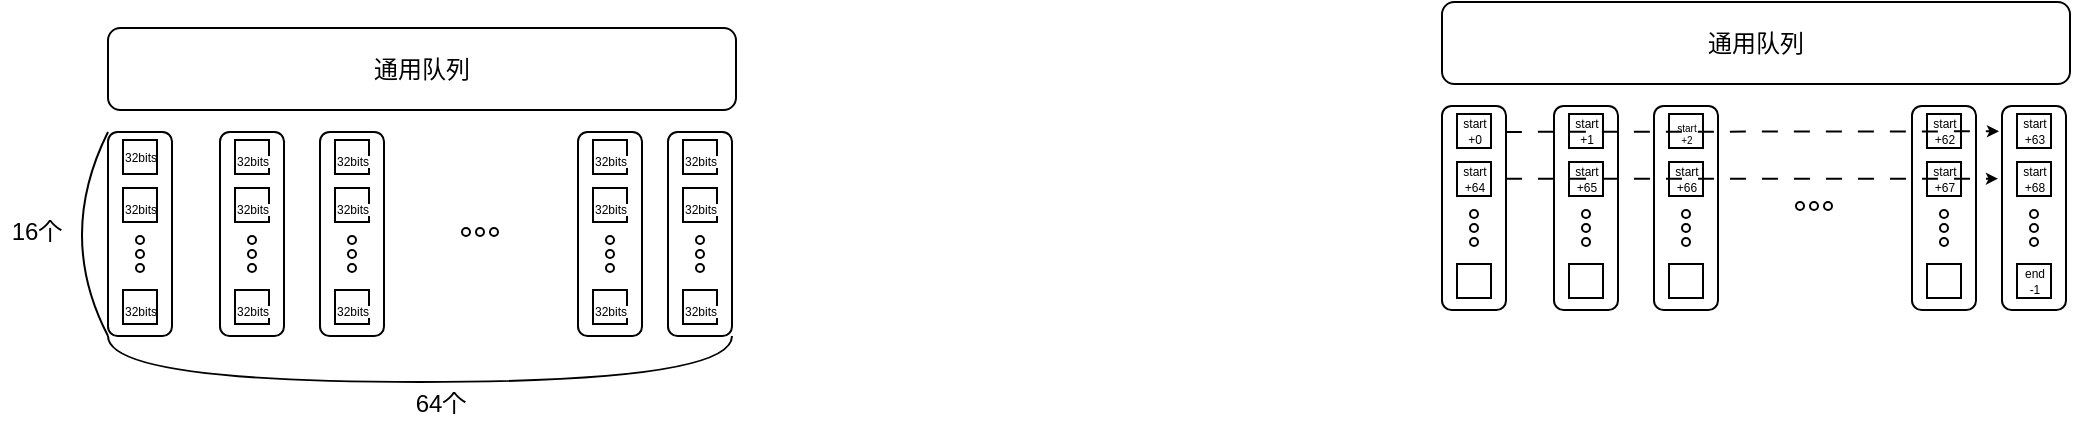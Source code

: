 <mxfile version="24.7.7">
  <diagram name="第 1 页" id="t_a9YG21L4MeaAABVRxK">
    <mxGraphModel dx="470" dy="250" grid="0" gridSize="10" guides="1" tooltips="1" connect="1" arrows="1" fold="1" page="0" pageScale="1" pageWidth="827" pageHeight="1169" math="0" shadow="0">
      <root>
        <mxCell id="0" />
        <mxCell id="1" parent="0" />
        <mxCell id="oqe3vawdaUg09Sf6dShr-1" value="通用队列" style="rounded=1;whiteSpace=wrap;html=1;" parent="1" vertex="1">
          <mxGeometry x="125" y="170" width="314" height="41" as="geometry" />
        </mxCell>
        <mxCell id="oqe3vawdaUg09Sf6dShr-2" value="" style="rounded=1;whiteSpace=wrap;html=1;" parent="1" vertex="1">
          <mxGeometry x="125" y="222" width="32" height="102" as="geometry" />
        </mxCell>
        <mxCell id="oqe3vawdaUg09Sf6dShr-4" value="32bits" style="rounded=0;whiteSpace=wrap;html=1;fontSize=6;" parent="1" vertex="1">
          <mxGeometry x="132.5" y="226" width="17" height="17" as="geometry" />
        </mxCell>
        <mxCell id="oqe3vawdaUg09Sf6dShr-6" value="&lt;span style=&quot;font-size: 6px;&quot;&gt;32bits&lt;/span&gt;" style="rounded=0;whiteSpace=wrap;html=1;" parent="1" vertex="1">
          <mxGeometry x="132.5" y="250" width="17" height="17" as="geometry" />
        </mxCell>
        <mxCell id="oqe3vawdaUg09Sf6dShr-8" value="&lt;span style=&quot;font-size: 6px;&quot;&gt;32bits&lt;/span&gt;" style="rounded=0;whiteSpace=wrap;html=1;" parent="1" vertex="1">
          <mxGeometry x="132.5" y="301" width="17" height="17" as="geometry" />
        </mxCell>
        <mxCell id="oqe3vawdaUg09Sf6dShr-20" value="" style="ellipse;whiteSpace=wrap;html=1;aspect=fixed;" parent="1" vertex="1">
          <mxGeometry x="139" y="274" width="4" height="4" as="geometry" />
        </mxCell>
        <mxCell id="oqe3vawdaUg09Sf6dShr-21" value="" style="ellipse;whiteSpace=wrap;html=1;aspect=fixed;" parent="1" vertex="1">
          <mxGeometry x="139" y="281" width="4" height="4" as="geometry" />
        </mxCell>
        <mxCell id="oqe3vawdaUg09Sf6dShr-25" value="" style="ellipse;whiteSpace=wrap;html=1;aspect=fixed;" parent="1" vertex="1">
          <mxGeometry x="139" y="288" width="4" height="4" as="geometry" />
        </mxCell>
        <mxCell id="oqe3vawdaUg09Sf6dShr-26" value="" style="ellipse;whiteSpace=wrap;html=1;aspect=fixed;" parent="1" vertex="1">
          <mxGeometry x="302" y="270" width="4" height="4" as="geometry" />
        </mxCell>
        <mxCell id="oqe3vawdaUg09Sf6dShr-27" value="" style="ellipse;whiteSpace=wrap;html=1;aspect=fixed;" parent="1" vertex="1">
          <mxGeometry x="309" y="270" width="4" height="4" as="geometry" />
        </mxCell>
        <mxCell id="oqe3vawdaUg09Sf6dShr-28" value="" style="ellipse;whiteSpace=wrap;html=1;aspect=fixed;" parent="1" vertex="1">
          <mxGeometry x="316" y="270" width="4" height="4" as="geometry" />
        </mxCell>
        <mxCell id="oqe3vawdaUg09Sf6dShr-32" value="" style="rounded=1;whiteSpace=wrap;html=1;" parent="1" vertex="1">
          <mxGeometry x="181" y="222" width="32" height="102" as="geometry" />
        </mxCell>
        <mxCell id="oqe3vawdaUg09Sf6dShr-33" value="&lt;meta charset=&quot;utf-8&quot;&gt;&lt;span style=&quot;color: rgb(0, 0, 0); font-family: Helvetica; font-size: 6px; font-style: normal; font-variant-ligatures: normal; font-variant-caps: normal; font-weight: 400; letter-spacing: normal; orphans: 2; text-align: center; text-indent: 0px; text-transform: none; widows: 2; word-spacing: 0px; -webkit-text-stroke-width: 0px; white-space: normal; background-color: rgb(255, 255, 255); text-decoration-thickness: initial; text-decoration-style: initial; text-decoration-color: initial; display: inline !important; float: none;&quot;&gt;32bits&lt;/span&gt;" style="rounded=0;whiteSpace=wrap;html=1;" parent="1" vertex="1">
          <mxGeometry x="188.5" y="226" width="17" height="17" as="geometry" />
        </mxCell>
        <mxCell id="oqe3vawdaUg09Sf6dShr-34" value="&lt;meta charset=&quot;utf-8&quot;&gt;&lt;span style=&quot;color: rgb(0, 0, 0); font-family: Helvetica; font-size: 6px; font-style: normal; font-variant-ligatures: normal; font-variant-caps: normal; font-weight: 400; letter-spacing: normal; orphans: 2; text-align: center; text-indent: 0px; text-transform: none; widows: 2; word-spacing: 0px; -webkit-text-stroke-width: 0px; white-space: normal; background-color: rgb(255, 255, 255); text-decoration-thickness: initial; text-decoration-style: initial; text-decoration-color: initial; display: inline !important; float: none;&quot;&gt;32bits&lt;/span&gt;" style="rounded=0;whiteSpace=wrap;html=1;" parent="1" vertex="1">
          <mxGeometry x="188.5" y="250" width="17" height="17" as="geometry" />
        </mxCell>
        <mxCell id="oqe3vawdaUg09Sf6dShr-35" value="&lt;meta charset=&quot;utf-8&quot;&gt;&lt;span style=&quot;color: rgb(0, 0, 0); font-family: Helvetica; font-size: 6px; font-style: normal; font-variant-ligatures: normal; font-variant-caps: normal; font-weight: 400; letter-spacing: normal; orphans: 2; text-align: center; text-indent: 0px; text-transform: none; widows: 2; word-spacing: 0px; -webkit-text-stroke-width: 0px; white-space: normal; background-color: rgb(255, 255, 255); text-decoration-thickness: initial; text-decoration-style: initial; text-decoration-color: initial; display: inline !important; float: none;&quot;&gt;32bits&lt;/span&gt;" style="rounded=0;whiteSpace=wrap;html=1;" parent="1" vertex="1">
          <mxGeometry x="188.5" y="301" width="17" height="17" as="geometry" />
        </mxCell>
        <mxCell id="oqe3vawdaUg09Sf6dShr-36" value="" style="ellipse;whiteSpace=wrap;html=1;aspect=fixed;" parent="1" vertex="1">
          <mxGeometry x="195" y="274" width="4" height="4" as="geometry" />
        </mxCell>
        <mxCell id="oqe3vawdaUg09Sf6dShr-37" value="" style="ellipse;whiteSpace=wrap;html=1;aspect=fixed;" parent="1" vertex="1">
          <mxGeometry x="195" y="281" width="4" height="4" as="geometry" />
        </mxCell>
        <mxCell id="oqe3vawdaUg09Sf6dShr-38" value="" style="ellipse;whiteSpace=wrap;html=1;aspect=fixed;" parent="1" vertex="1">
          <mxGeometry x="195" y="288" width="4" height="4" as="geometry" />
        </mxCell>
        <mxCell id="oqe3vawdaUg09Sf6dShr-39" value="" style="rounded=1;whiteSpace=wrap;html=1;" parent="1" vertex="1">
          <mxGeometry x="231" y="222" width="32" height="102" as="geometry" />
        </mxCell>
        <mxCell id="oqe3vawdaUg09Sf6dShr-40" value="&lt;meta charset=&quot;utf-8&quot;&gt;&lt;span style=&quot;color: rgb(0, 0, 0); font-family: Helvetica; font-size: 6px; font-style: normal; font-variant-ligatures: normal; font-variant-caps: normal; font-weight: 400; letter-spacing: normal; orphans: 2; text-align: center; text-indent: 0px; text-transform: none; widows: 2; word-spacing: 0px; -webkit-text-stroke-width: 0px; white-space: normal; background-color: rgb(255, 255, 255); text-decoration-thickness: initial; text-decoration-style: initial; text-decoration-color: initial; display: inline !important; float: none;&quot;&gt;32bits&lt;/span&gt;" style="rounded=0;whiteSpace=wrap;html=1;" parent="1" vertex="1">
          <mxGeometry x="238.5" y="226" width="17" height="17" as="geometry" />
        </mxCell>
        <mxCell id="oqe3vawdaUg09Sf6dShr-41" value="&lt;meta charset=&quot;utf-8&quot;&gt;&lt;span style=&quot;color: rgb(0, 0, 0); font-family: Helvetica; font-size: 6px; font-style: normal; font-variant-ligatures: normal; font-variant-caps: normal; font-weight: 400; letter-spacing: normal; orphans: 2; text-align: center; text-indent: 0px; text-transform: none; widows: 2; word-spacing: 0px; -webkit-text-stroke-width: 0px; white-space: normal; background-color: rgb(255, 255, 255); text-decoration-thickness: initial; text-decoration-style: initial; text-decoration-color: initial; display: inline !important; float: none;&quot;&gt;32bits&lt;/span&gt;" style="rounded=0;whiteSpace=wrap;html=1;" parent="1" vertex="1">
          <mxGeometry x="238.5" y="250" width="17" height="17" as="geometry" />
        </mxCell>
        <mxCell id="oqe3vawdaUg09Sf6dShr-42" value="&lt;meta charset=&quot;utf-8&quot;&gt;&lt;span style=&quot;color: rgb(0, 0, 0); font-family: Helvetica; font-size: 6px; font-style: normal; font-variant-ligatures: normal; font-variant-caps: normal; font-weight: 400; letter-spacing: normal; orphans: 2; text-align: center; text-indent: 0px; text-transform: none; widows: 2; word-spacing: 0px; -webkit-text-stroke-width: 0px; white-space: normal; background-color: rgb(255, 255, 255); text-decoration-thickness: initial; text-decoration-style: initial; text-decoration-color: initial; display: inline !important; float: none;&quot;&gt;32bits&lt;/span&gt;" style="rounded=0;whiteSpace=wrap;html=1;" parent="1" vertex="1">
          <mxGeometry x="238.5" y="301" width="17" height="17" as="geometry" />
        </mxCell>
        <mxCell id="oqe3vawdaUg09Sf6dShr-43" value="" style="ellipse;whiteSpace=wrap;html=1;aspect=fixed;" parent="1" vertex="1">
          <mxGeometry x="245" y="274" width="4" height="4" as="geometry" />
        </mxCell>
        <mxCell id="oqe3vawdaUg09Sf6dShr-44" value="" style="ellipse;whiteSpace=wrap;html=1;aspect=fixed;" parent="1" vertex="1">
          <mxGeometry x="245" y="281" width="4" height="4" as="geometry" />
        </mxCell>
        <mxCell id="oqe3vawdaUg09Sf6dShr-45" value="" style="ellipse;whiteSpace=wrap;html=1;aspect=fixed;" parent="1" vertex="1">
          <mxGeometry x="245" y="288" width="4" height="4" as="geometry" />
        </mxCell>
        <mxCell id="oqe3vawdaUg09Sf6dShr-46" value="" style="rounded=1;whiteSpace=wrap;html=1;" parent="1" vertex="1">
          <mxGeometry x="405" y="222" width="32" height="102" as="geometry" />
        </mxCell>
        <mxCell id="oqe3vawdaUg09Sf6dShr-47" value="&lt;meta charset=&quot;utf-8&quot;&gt;&lt;span style=&quot;color: rgb(0, 0, 0); font-family: Helvetica; font-size: 6px; font-style: normal; font-variant-ligatures: normal; font-variant-caps: normal; font-weight: 400; letter-spacing: normal; orphans: 2; text-align: center; text-indent: 0px; text-transform: none; widows: 2; word-spacing: 0px; -webkit-text-stroke-width: 0px; white-space: normal; background-color: rgb(255, 255, 255); text-decoration-thickness: initial; text-decoration-style: initial; text-decoration-color: initial; display: inline !important; float: none;&quot;&gt;32bits&lt;/span&gt;" style="rounded=0;whiteSpace=wrap;html=1;" parent="1" vertex="1">
          <mxGeometry x="412.5" y="226" width="17" height="17" as="geometry" />
        </mxCell>
        <mxCell id="oqe3vawdaUg09Sf6dShr-48" value="&lt;meta charset=&quot;utf-8&quot;&gt;&lt;span style=&quot;color: rgb(0, 0, 0); font-family: Helvetica; font-size: 6px; font-style: normal; font-variant-ligatures: normal; font-variant-caps: normal; font-weight: 400; letter-spacing: normal; orphans: 2; text-align: center; text-indent: 0px; text-transform: none; widows: 2; word-spacing: 0px; -webkit-text-stroke-width: 0px; white-space: normal; background-color: rgb(255, 255, 255); text-decoration-thickness: initial; text-decoration-style: initial; text-decoration-color: initial; display: inline !important; float: none;&quot;&gt;32bits&lt;/span&gt;" style="rounded=0;whiteSpace=wrap;html=1;" parent="1" vertex="1">
          <mxGeometry x="412.5" y="250" width="17" height="17" as="geometry" />
        </mxCell>
        <mxCell id="oqe3vawdaUg09Sf6dShr-49" value="&lt;meta charset=&quot;utf-8&quot;&gt;&lt;span style=&quot;color: rgb(0, 0, 0); font-family: Helvetica; font-size: 6px; font-style: normal; font-variant-ligatures: normal; font-variant-caps: normal; font-weight: 400; letter-spacing: normal; orphans: 2; text-align: center; text-indent: 0px; text-transform: none; widows: 2; word-spacing: 0px; -webkit-text-stroke-width: 0px; white-space: normal; background-color: rgb(255, 255, 255); text-decoration-thickness: initial; text-decoration-style: initial; text-decoration-color: initial; display: inline !important; float: none;&quot;&gt;32bits&lt;/span&gt;" style="rounded=0;whiteSpace=wrap;html=1;" parent="1" vertex="1">
          <mxGeometry x="412.5" y="301" width="17" height="17" as="geometry" />
        </mxCell>
        <mxCell id="oqe3vawdaUg09Sf6dShr-50" value="" style="ellipse;whiteSpace=wrap;html=1;aspect=fixed;" parent="1" vertex="1">
          <mxGeometry x="419" y="274" width="4" height="4" as="geometry" />
        </mxCell>
        <mxCell id="oqe3vawdaUg09Sf6dShr-51" value="" style="ellipse;whiteSpace=wrap;html=1;aspect=fixed;" parent="1" vertex="1">
          <mxGeometry x="419" y="281" width="4" height="4" as="geometry" />
        </mxCell>
        <mxCell id="oqe3vawdaUg09Sf6dShr-52" value="" style="ellipse;whiteSpace=wrap;html=1;aspect=fixed;" parent="1" vertex="1">
          <mxGeometry x="419" y="288" width="4" height="4" as="geometry" />
        </mxCell>
        <mxCell id="oqe3vawdaUg09Sf6dShr-53" value="" style="rounded=1;whiteSpace=wrap;html=1;" parent="1" vertex="1">
          <mxGeometry x="360" y="222" width="32" height="102" as="geometry" />
        </mxCell>
        <mxCell id="oqe3vawdaUg09Sf6dShr-54" value="&lt;meta charset=&quot;utf-8&quot;&gt;&lt;span style=&quot;color: rgb(0, 0, 0); font-family: Helvetica; font-size: 6px; font-style: normal; font-variant-ligatures: normal; font-variant-caps: normal; font-weight: 400; letter-spacing: normal; orphans: 2; text-align: center; text-indent: 0px; text-transform: none; widows: 2; word-spacing: 0px; -webkit-text-stroke-width: 0px; white-space: normal; background-color: rgb(255, 255, 255); text-decoration-thickness: initial; text-decoration-style: initial; text-decoration-color: initial; display: inline !important; float: none;&quot;&gt;32bits&lt;/span&gt;" style="rounded=0;whiteSpace=wrap;html=1;" parent="1" vertex="1">
          <mxGeometry x="367.5" y="226" width="17" height="17" as="geometry" />
        </mxCell>
        <mxCell id="oqe3vawdaUg09Sf6dShr-55" value="&lt;meta charset=&quot;utf-8&quot;&gt;&lt;span style=&quot;color: rgb(0, 0, 0); font-family: Helvetica; font-size: 6px; font-style: normal; font-variant-ligatures: normal; font-variant-caps: normal; font-weight: 400; letter-spacing: normal; orphans: 2; text-align: center; text-indent: 0px; text-transform: none; widows: 2; word-spacing: 0px; -webkit-text-stroke-width: 0px; white-space: normal; background-color: rgb(255, 255, 255); text-decoration-thickness: initial; text-decoration-style: initial; text-decoration-color: initial; display: inline !important; float: none;&quot;&gt;32bits&lt;/span&gt;" style="rounded=0;whiteSpace=wrap;html=1;" parent="1" vertex="1">
          <mxGeometry x="367.5" y="250" width="17" height="17" as="geometry" />
        </mxCell>
        <mxCell id="oqe3vawdaUg09Sf6dShr-56" value="&lt;meta charset=&quot;utf-8&quot;&gt;&lt;span style=&quot;color: rgb(0, 0, 0); font-family: Helvetica; font-size: 6px; font-style: normal; font-variant-ligatures: normal; font-variant-caps: normal; font-weight: 400; letter-spacing: normal; orphans: 2; text-align: center; text-indent: 0px; text-transform: none; widows: 2; word-spacing: 0px; -webkit-text-stroke-width: 0px; white-space: normal; background-color: rgb(255, 255, 255); text-decoration-thickness: initial; text-decoration-style: initial; text-decoration-color: initial; display: inline !important; float: none;&quot;&gt;32bits&lt;/span&gt;" style="rounded=0;whiteSpace=wrap;html=1;" parent="1" vertex="1">
          <mxGeometry x="367.5" y="301" width="17" height="17" as="geometry" />
        </mxCell>
        <mxCell id="oqe3vawdaUg09Sf6dShr-57" value="" style="ellipse;whiteSpace=wrap;html=1;aspect=fixed;" parent="1" vertex="1">
          <mxGeometry x="374" y="274" width="4" height="4" as="geometry" />
        </mxCell>
        <mxCell id="oqe3vawdaUg09Sf6dShr-58" value="" style="ellipse;whiteSpace=wrap;html=1;aspect=fixed;" parent="1" vertex="1">
          <mxGeometry x="374" y="281" width="4" height="4" as="geometry" />
        </mxCell>
        <mxCell id="oqe3vawdaUg09Sf6dShr-59" value="" style="ellipse;whiteSpace=wrap;html=1;aspect=fixed;" parent="1" vertex="1">
          <mxGeometry x="374" y="288" width="4" height="4" as="geometry" />
        </mxCell>
        <mxCell id="oqe3vawdaUg09Sf6dShr-62" value="" style="endArrow=none;html=1;rounded=0;entryX=0;entryY=0;entryDx=0;entryDy=0;exitX=0;exitY=1;exitDx=0;exitDy=0;edgeStyle=orthogonalEdgeStyle;curved=1;" parent="1" source="oqe3vawdaUg09Sf6dShr-2" target="oqe3vawdaUg09Sf6dShr-2" edge="1">
          <mxGeometry width="50" height="50" relative="1" as="geometry">
            <mxPoint x="57" y="281" as="sourcePoint" />
            <mxPoint x="107" y="231" as="targetPoint" />
            <Array as="points">
              <mxPoint x="99" y="274" />
            </Array>
          </mxGeometry>
        </mxCell>
        <mxCell id="oqe3vawdaUg09Sf6dShr-66" value="64个" style="text;html=1;align=center;verticalAlign=middle;whiteSpace=wrap;rounded=0;" parent="1" vertex="1">
          <mxGeometry x="277" y="343" width="29" height="30" as="geometry" />
        </mxCell>
        <mxCell id="oqe3vawdaUg09Sf6dShr-67" value="16个" style="text;html=1;align=center;verticalAlign=middle;whiteSpace=wrap;rounded=0;" parent="1" vertex="1">
          <mxGeometry x="71" y="263.5" width="37" height="17" as="geometry" />
        </mxCell>
        <mxCell id="oqe3vawdaUg09Sf6dShr-68" value="" style="endArrow=none;html=1;rounded=0;exitX=0;exitY=1;exitDx=0;exitDy=0;entryX=1;entryY=1;entryDx=0;entryDy=0;edgeStyle=orthogonalEdgeStyle;curved=1;" parent="1" source="oqe3vawdaUg09Sf6dShr-2" target="oqe3vawdaUg09Sf6dShr-46" edge="1">
          <mxGeometry width="50" height="50" relative="1" as="geometry">
            <mxPoint x="231" y="405" as="sourcePoint" />
            <mxPoint x="281" y="355" as="targetPoint" />
            <Array as="points">
              <mxPoint x="125" y="347" />
              <mxPoint x="437" y="347" />
            </Array>
          </mxGeometry>
        </mxCell>
        <mxCell id="IA1L6tu0nkUOfIpiAk8X-1" value="通用队列" style="rounded=1;whiteSpace=wrap;html=1;" vertex="1" parent="1">
          <mxGeometry x="792" y="157" width="314" height="41" as="geometry" />
        </mxCell>
        <mxCell id="IA1L6tu0nkUOfIpiAk8X-2" value="" style="rounded=1;whiteSpace=wrap;html=1;" vertex="1" parent="1">
          <mxGeometry x="792" y="209" width="32" height="102" as="geometry" />
        </mxCell>
        <mxCell id="IA1L6tu0nkUOfIpiAk8X-3" value="start&lt;br&gt;+0" style="rounded=0;whiteSpace=wrap;html=1;fontSize=6;" vertex="1" parent="1">
          <mxGeometry x="799.5" y="213" width="17" height="17" as="geometry" />
        </mxCell>
        <mxCell id="IA1L6tu0nkUOfIpiAk8X-4" value="start&lt;br&gt;+64" style="rounded=0;whiteSpace=wrap;html=1;fontSize=6;" vertex="1" parent="1">
          <mxGeometry x="799.5" y="237" width="17" height="17" as="geometry" />
        </mxCell>
        <mxCell id="IA1L6tu0nkUOfIpiAk8X-5" value="" style="rounded=0;whiteSpace=wrap;html=1;fontSize=6;" vertex="1" parent="1">
          <mxGeometry x="799.5" y="288" width="17" height="17" as="geometry" />
        </mxCell>
        <mxCell id="IA1L6tu0nkUOfIpiAk8X-6" value="" style="ellipse;whiteSpace=wrap;html=1;aspect=fixed;" vertex="1" parent="1">
          <mxGeometry x="806" y="261" width="4" height="4" as="geometry" />
        </mxCell>
        <mxCell id="IA1L6tu0nkUOfIpiAk8X-7" value="" style="ellipse;whiteSpace=wrap;html=1;aspect=fixed;" vertex="1" parent="1">
          <mxGeometry x="806" y="268" width="4" height="4" as="geometry" />
        </mxCell>
        <mxCell id="IA1L6tu0nkUOfIpiAk8X-8" value="" style="ellipse;whiteSpace=wrap;html=1;aspect=fixed;" vertex="1" parent="1">
          <mxGeometry x="806" y="275" width="4" height="4" as="geometry" />
        </mxCell>
        <mxCell id="IA1L6tu0nkUOfIpiAk8X-9" value="" style="ellipse;whiteSpace=wrap;html=1;aspect=fixed;" vertex="1" parent="1">
          <mxGeometry x="969" y="257" width="4" height="4" as="geometry" />
        </mxCell>
        <mxCell id="IA1L6tu0nkUOfIpiAk8X-10" value="" style="ellipse;whiteSpace=wrap;html=1;aspect=fixed;" vertex="1" parent="1">
          <mxGeometry x="976" y="257" width="4" height="4" as="geometry" />
        </mxCell>
        <mxCell id="IA1L6tu0nkUOfIpiAk8X-11" value="" style="ellipse;whiteSpace=wrap;html=1;aspect=fixed;" vertex="1" parent="1">
          <mxGeometry x="983" y="257" width="4" height="4" as="geometry" />
        </mxCell>
        <mxCell id="IA1L6tu0nkUOfIpiAk8X-12" value="" style="rounded=1;whiteSpace=wrap;html=1;" vertex="1" parent="1">
          <mxGeometry x="848" y="209" width="32" height="102" as="geometry" />
        </mxCell>
        <mxCell id="IA1L6tu0nkUOfIpiAk8X-13" value="&lt;span style=&quot;color: rgb(0, 0, 0); font-family: Helvetica; font-size: 6px; font-style: normal; font-variant-ligatures: normal; font-variant-caps: normal; font-weight: 400; letter-spacing: normal; orphans: 2; text-align: center; text-indent: 0px; text-transform: none; widows: 2; word-spacing: 0px; -webkit-text-stroke-width: 0px; white-space: normal; background-color: rgb(255, 255, 255); text-decoration-thickness: initial; text-decoration-style: initial; text-decoration-color: initial; float: none; display: inline !important;&quot;&gt;start&lt;br style=&quot;font-size: 6px;&quot;&gt;+1&lt;/span&gt;" style="rounded=0;whiteSpace=wrap;html=1;fontSize=6;" vertex="1" parent="1">
          <mxGeometry x="855.5" y="213" width="17" height="17" as="geometry" />
        </mxCell>
        <mxCell id="IA1L6tu0nkUOfIpiAk8X-14" value="&lt;span style=&quot;color: rgb(0, 0, 0); font-family: Helvetica; font-size: 6px; font-style: normal; font-variant-ligatures: normal; font-variant-caps: normal; font-weight: 400; letter-spacing: normal; orphans: 2; text-align: center; text-indent: 0px; text-transform: none; widows: 2; word-spacing: 0px; -webkit-text-stroke-width: 0px; white-space: normal; background-color: rgb(255, 255, 255); text-decoration-thickness: initial; text-decoration-style: initial; text-decoration-color: initial; float: none; display: inline !important;&quot;&gt;start&lt;br&gt;+65&lt;/span&gt;" style="rounded=0;whiteSpace=wrap;html=1;fontSize=6;" vertex="1" parent="1">
          <mxGeometry x="855.5" y="237" width="17" height="17" as="geometry" />
        </mxCell>
        <mxCell id="IA1L6tu0nkUOfIpiAk8X-15" value="" style="rounded=0;whiteSpace=wrap;html=1;fontSize=6;" vertex="1" parent="1">
          <mxGeometry x="855.5" y="288" width="17" height="17" as="geometry" />
        </mxCell>
        <mxCell id="IA1L6tu0nkUOfIpiAk8X-16" value="" style="ellipse;whiteSpace=wrap;html=1;aspect=fixed;" vertex="1" parent="1">
          <mxGeometry x="862" y="261" width="4" height="4" as="geometry" />
        </mxCell>
        <mxCell id="IA1L6tu0nkUOfIpiAk8X-17" value="" style="ellipse;whiteSpace=wrap;html=1;aspect=fixed;" vertex="1" parent="1">
          <mxGeometry x="862" y="268" width="4" height="4" as="geometry" />
        </mxCell>
        <mxCell id="IA1L6tu0nkUOfIpiAk8X-18" value="" style="ellipse;whiteSpace=wrap;html=1;aspect=fixed;" vertex="1" parent="1">
          <mxGeometry x="862" y="275" width="4" height="4" as="geometry" />
        </mxCell>
        <mxCell id="IA1L6tu0nkUOfIpiAk8X-19" value="" style="rounded=1;whiteSpace=wrap;html=1;" vertex="1" parent="1">
          <mxGeometry x="898" y="209" width="32" height="102" as="geometry" />
        </mxCell>
        <mxCell id="IA1L6tu0nkUOfIpiAk8X-20" value="&lt;span style=&quot;color: rgb(0, 0, 0); font-family: Helvetica; font-size: 5px; font-style: normal; font-variant-ligatures: normal; font-variant-caps: normal; font-weight: 400; letter-spacing: normal; orphans: 2; text-indent: 0px; text-transform: none; widows: 2; word-spacing: 0px; -webkit-text-stroke-width: 0px; white-space: normal; background-color: rgb(255, 255, 255); text-decoration-thickness: initial; text-decoration-style: initial; text-decoration-color: initial; float: none; display: inline !important;&quot;&gt;start&lt;br style=&quot;font-size: 5px;&quot;&gt;+2&lt;/span&gt;" style="rounded=0;whiteSpace=wrap;html=1;verticalAlign=middle;align=center;fontSize=5;" vertex="1" parent="1">
          <mxGeometry x="905.5" y="213" width="17" height="17" as="geometry" />
        </mxCell>
        <mxCell id="IA1L6tu0nkUOfIpiAk8X-21" value="&lt;span style=&quot;color: rgb(0, 0, 0); font-family: Helvetica; font-size: 6px; font-style: normal; font-variant-ligatures: normal; font-variant-caps: normal; font-weight: 400; letter-spacing: normal; orphans: 2; text-align: center; text-indent: 0px; text-transform: none; widows: 2; word-spacing: 0px; -webkit-text-stroke-width: 0px; white-space: normal; background-color: rgb(255, 255, 255); text-decoration-thickness: initial; text-decoration-style: initial; text-decoration-color: initial; float: none; display: inline !important;&quot;&gt;start&lt;br&gt;+66&lt;/span&gt;" style="rounded=0;whiteSpace=wrap;html=1;fontSize=6;" vertex="1" parent="1">
          <mxGeometry x="905.5" y="237" width="17" height="17" as="geometry" />
        </mxCell>
        <mxCell id="IA1L6tu0nkUOfIpiAk8X-22" value="" style="rounded=0;whiteSpace=wrap;html=1;fontSize=6;" vertex="1" parent="1">
          <mxGeometry x="905.5" y="288" width="17" height="17" as="geometry" />
        </mxCell>
        <mxCell id="IA1L6tu0nkUOfIpiAk8X-23" value="" style="ellipse;whiteSpace=wrap;html=1;aspect=fixed;" vertex="1" parent="1">
          <mxGeometry x="912" y="261" width="4" height="4" as="geometry" />
        </mxCell>
        <mxCell id="IA1L6tu0nkUOfIpiAk8X-24" value="" style="ellipse;whiteSpace=wrap;html=1;aspect=fixed;" vertex="1" parent="1">
          <mxGeometry x="912" y="268" width="4" height="4" as="geometry" />
        </mxCell>
        <mxCell id="IA1L6tu0nkUOfIpiAk8X-25" value="" style="ellipse;whiteSpace=wrap;html=1;aspect=fixed;" vertex="1" parent="1">
          <mxGeometry x="912" y="275" width="4" height="4" as="geometry" />
        </mxCell>
        <mxCell id="IA1L6tu0nkUOfIpiAk8X-26" value="" style="rounded=1;whiteSpace=wrap;html=1;" vertex="1" parent="1">
          <mxGeometry x="1072" y="209" width="32" height="102" as="geometry" />
        </mxCell>
        <mxCell id="IA1L6tu0nkUOfIpiAk8X-27" value="&lt;span style=&quot;color: rgb(0, 0, 0); font-family: Helvetica; font-size: 6px; font-style: normal; font-variant-ligatures: normal; font-variant-caps: normal; font-weight: 400; letter-spacing: normal; orphans: 2; text-align: center; text-indent: 0px; text-transform: none; widows: 2; word-spacing: 0px; -webkit-text-stroke-width: 0px; white-space: normal; background-color: rgb(255, 255, 255); text-decoration-thickness: initial; text-decoration-style: initial; text-decoration-color: initial; float: none; display: inline !important;&quot;&gt;start&lt;br&gt;+63&lt;/span&gt;" style="rounded=0;whiteSpace=wrap;html=1;fontSize=6;" vertex="1" parent="1">
          <mxGeometry x="1079.5" y="213" width="17" height="17" as="geometry" />
        </mxCell>
        <mxCell id="IA1L6tu0nkUOfIpiAk8X-28" value="&lt;span style=&quot;color: rgb(0, 0, 0); font-family: Helvetica; font-size: 6px; font-style: normal; font-variant-ligatures: normal; font-variant-caps: normal; font-weight: 400; letter-spacing: normal; orphans: 2; text-align: center; text-indent: 0px; text-transform: none; widows: 2; word-spacing: 0px; -webkit-text-stroke-width: 0px; white-space: normal; background-color: rgb(255, 255, 255); text-decoration-thickness: initial; text-decoration-style: initial; text-decoration-color: initial; float: none; display: inline !important;&quot;&gt;start&lt;/span&gt;&lt;div&gt;&lt;span style=&quot;color: rgb(0, 0, 0); font-family: Helvetica; font-size: 6px; font-style: normal; font-variant-ligatures: normal; font-variant-caps: normal; font-weight: 400; letter-spacing: normal; orphans: 2; text-align: center; text-indent: 0px; text-transform: none; widows: 2; word-spacing: 0px; -webkit-text-stroke-width: 0px; white-space: normal; background-color: rgb(255, 255, 255); text-decoration-thickness: initial; text-decoration-style: initial; text-decoration-color: initial; float: none; display: inline !important;&quot;&gt;+68&lt;/span&gt;&lt;/div&gt;" style="rounded=0;whiteSpace=wrap;html=1;fontSize=6;" vertex="1" parent="1">
          <mxGeometry x="1079.5" y="237" width="17" height="17" as="geometry" />
        </mxCell>
        <mxCell id="IA1L6tu0nkUOfIpiAk8X-29" value="&lt;span style=&quot;color: rgb(0, 0, 0); font-family: Helvetica; font-size: 6px; font-style: normal; font-variant-ligatures: normal; font-variant-caps: normal; font-weight: 400; letter-spacing: normal; orphans: 2; text-align: center; text-indent: 0px; text-transform: none; widows: 2; word-spacing: 0px; -webkit-text-stroke-width: 0px; white-space: normal; background-color: rgb(255, 255, 255); text-decoration-thickness: initial; text-decoration-style: initial; text-decoration-color: initial; float: none; display: inline !important;&quot;&gt;end&lt;/span&gt;&lt;div&gt;&lt;span style=&quot;color: rgb(0, 0, 0); font-family: Helvetica; font-size: 6px; font-style: normal; font-variant-ligatures: normal; font-variant-caps: normal; font-weight: 400; letter-spacing: normal; orphans: 2; text-align: center; text-indent: 0px; text-transform: none; widows: 2; word-spacing: 0px; -webkit-text-stroke-width: 0px; white-space: normal; background-color: rgb(255, 255, 255); text-decoration-thickness: initial; text-decoration-style: initial; text-decoration-color: initial; float: none; display: inline !important;&quot;&gt;-1&lt;/span&gt;&lt;/div&gt;" style="rounded=0;whiteSpace=wrap;html=1;fontSize=6;" vertex="1" parent="1">
          <mxGeometry x="1079.5" y="288" width="17" height="17" as="geometry" />
        </mxCell>
        <mxCell id="IA1L6tu0nkUOfIpiAk8X-30" value="" style="ellipse;whiteSpace=wrap;html=1;aspect=fixed;" vertex="1" parent="1">
          <mxGeometry x="1086" y="261" width="4" height="4" as="geometry" />
        </mxCell>
        <mxCell id="IA1L6tu0nkUOfIpiAk8X-31" value="" style="ellipse;whiteSpace=wrap;html=1;aspect=fixed;" vertex="1" parent="1">
          <mxGeometry x="1086" y="268" width="4" height="4" as="geometry" />
        </mxCell>
        <mxCell id="IA1L6tu0nkUOfIpiAk8X-32" value="" style="ellipse;whiteSpace=wrap;html=1;aspect=fixed;" vertex="1" parent="1">
          <mxGeometry x="1086" y="275" width="4" height="4" as="geometry" />
        </mxCell>
        <mxCell id="IA1L6tu0nkUOfIpiAk8X-33" value="" style="rounded=1;whiteSpace=wrap;html=1;" vertex="1" parent="1">
          <mxGeometry x="1027" y="209" width="32" height="102" as="geometry" />
        </mxCell>
        <mxCell id="IA1L6tu0nkUOfIpiAk8X-34" value="&lt;span style=&quot;color: rgb(0, 0, 0); font-family: Helvetica; font-size: 6px; font-style: normal; font-variant-ligatures: normal; font-variant-caps: normal; font-weight: 400; letter-spacing: normal; orphans: 2; text-align: center; text-indent: 0px; text-transform: none; widows: 2; word-spacing: 0px; -webkit-text-stroke-width: 0px; white-space: normal; background-color: rgb(255, 255, 255); text-decoration-thickness: initial; text-decoration-style: initial; text-decoration-color: initial; float: none; display: inline !important;&quot;&gt;start&lt;br&gt;+62&lt;/span&gt;" style="rounded=0;whiteSpace=wrap;html=1;fontSize=6;" vertex="1" parent="1">
          <mxGeometry x="1034.5" y="213" width="17" height="17" as="geometry" />
        </mxCell>
        <mxCell id="IA1L6tu0nkUOfIpiAk8X-35" value="&lt;span style=&quot;color: rgb(0, 0, 0); font-family: Helvetica; font-size: 6px; font-style: normal; font-variant-ligatures: normal; font-variant-caps: normal; font-weight: 400; letter-spacing: normal; orphans: 2; text-align: center; text-indent: 0px; text-transform: none; widows: 2; word-spacing: 0px; -webkit-text-stroke-width: 0px; white-space: normal; background-color: rgb(255, 255, 255); text-decoration-thickness: initial; text-decoration-style: initial; text-decoration-color: initial; float: none; display: inline !important;&quot;&gt;start&lt;/span&gt;&lt;div&gt;&lt;span style=&quot;color: rgb(0, 0, 0); font-family: Helvetica; font-size: 6px; font-style: normal; font-variant-ligatures: normal; font-variant-caps: normal; font-weight: 400; letter-spacing: normal; orphans: 2; text-align: center; text-indent: 0px; text-transform: none; widows: 2; word-spacing: 0px; -webkit-text-stroke-width: 0px; white-space: normal; background-color: rgb(255, 255, 255); text-decoration-thickness: initial; text-decoration-style: initial; text-decoration-color: initial; float: none; display: inline !important;&quot;&gt;+67&lt;/span&gt;&lt;/div&gt;" style="rounded=0;whiteSpace=wrap;html=1;fontSize=6;" vertex="1" parent="1">
          <mxGeometry x="1034.5" y="237" width="17" height="17" as="geometry" />
        </mxCell>
        <mxCell id="IA1L6tu0nkUOfIpiAk8X-36" value="" style="rounded=0;whiteSpace=wrap;html=1;fontSize=6;" vertex="1" parent="1">
          <mxGeometry x="1034.5" y="288" width="17" height="17" as="geometry" />
        </mxCell>
        <mxCell id="IA1L6tu0nkUOfIpiAk8X-37" value="" style="ellipse;whiteSpace=wrap;html=1;aspect=fixed;" vertex="1" parent="1">
          <mxGeometry x="1041" y="261" width="4" height="4" as="geometry" />
        </mxCell>
        <mxCell id="IA1L6tu0nkUOfIpiAk8X-38" value="" style="ellipse;whiteSpace=wrap;html=1;aspect=fixed;" vertex="1" parent="1">
          <mxGeometry x="1041" y="268" width="4" height="4" as="geometry" />
        </mxCell>
        <mxCell id="IA1L6tu0nkUOfIpiAk8X-39" value="" style="ellipse;whiteSpace=wrap;html=1;aspect=fixed;" vertex="1" parent="1">
          <mxGeometry x="1041" y="275" width="4" height="4" as="geometry" />
        </mxCell>
        <mxCell id="IA1L6tu0nkUOfIpiAk8X-45" value="" style="endArrow=classic;html=1;rounded=0;entryX=-0.047;entryY=0.124;entryDx=0;entryDy=0;entryPerimeter=0;exitX=0.998;exitY=0.127;exitDx=0;exitDy=0;exitPerimeter=0;endFill=1;strokeWidth=1;dashed=1;dashPattern=8 8;jumpSize=5;startSize=3;endSize=3;" edge="1" parent="1" source="IA1L6tu0nkUOfIpiAk8X-2" target="IA1L6tu0nkUOfIpiAk8X-26">
          <mxGeometry width="50" height="50" relative="1" as="geometry">
            <mxPoint x="816" y="223" as="sourcePoint" />
            <mxPoint x="866" y="173" as="targetPoint" />
          </mxGeometry>
        </mxCell>
        <mxCell id="IA1L6tu0nkUOfIpiAk8X-46" value="" style="endArrow=classic;html=1;rounded=0;entryX=-0.047;entryY=0.124;entryDx=0;entryDy=0;entryPerimeter=0;exitX=0.998;exitY=0.127;exitDx=0;exitDy=0;exitPerimeter=0;endFill=1;strokeWidth=1;dashed=1;dashPattern=8 8;jumpSize=5;startSize=3;endSize=3;" edge="1" parent="1">
          <mxGeometry width="50" height="50" relative="1" as="geometry">
            <mxPoint x="824" y="245.34" as="sourcePoint" />
            <mxPoint x="1070" y="245.34" as="targetPoint" />
          </mxGeometry>
        </mxCell>
      </root>
    </mxGraphModel>
  </diagram>
</mxfile>
